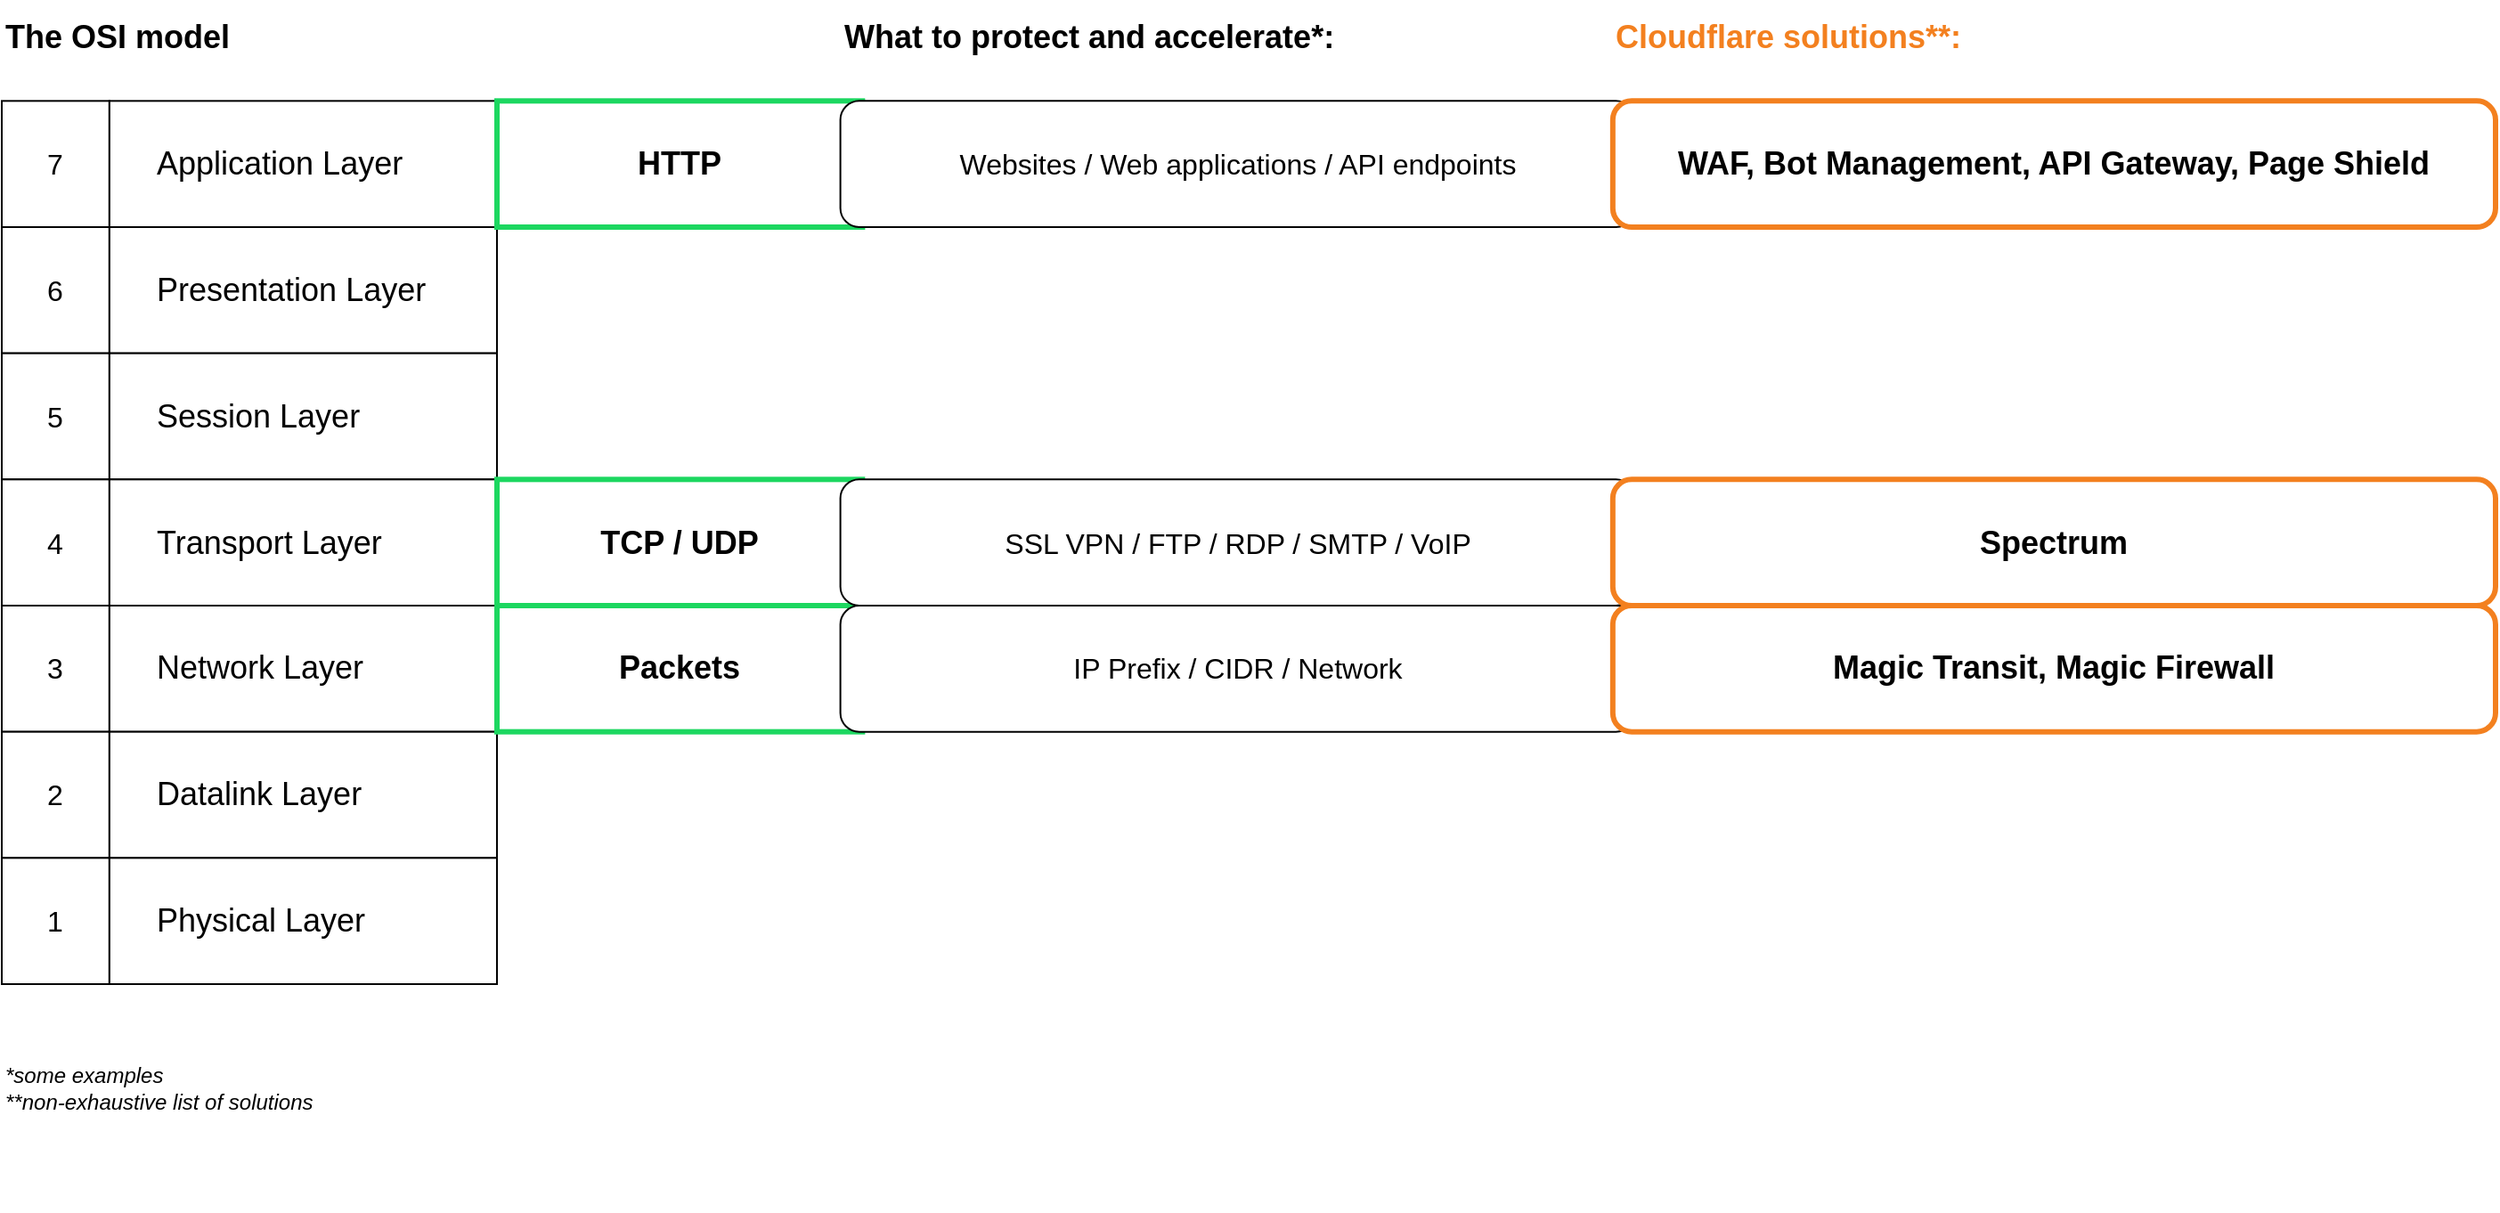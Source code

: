 <mxfile version="22.1.11" type="device">
  <diagram name="Page-1" id="z2uosBjwDsRnEWyhbzkw">
    <mxGraphModel dx="1643" dy="1116" grid="1" gridSize="10" guides="1" tooltips="1" connect="1" arrows="1" fold="1" page="1" pageScale="1" pageWidth="1654" pageHeight="1169" background="#FFFFFF" math="0" shadow="0">
      <root>
        <mxCell id="0" />
        <mxCell id="1" parent="0" />
        <mxCell id="170oF1ZMzqkDV3Dwospg-79" value="" style="group;fontSize=12;" vertex="1" connectable="0" parent="1">
          <mxGeometry x="80" y="120" width="1400" height="680" as="geometry" />
        </mxCell>
        <mxCell id="170oF1ZMzqkDV3Dwospg-33" value="" style="group" vertex="1" connectable="0" parent="170oF1ZMzqkDV3Dwospg-79">
          <mxGeometry width="495.575" height="552.5" as="geometry" />
        </mxCell>
        <mxCell id="170oF1ZMzqkDV3Dwospg-27" value="&lt;font style=&quot;font-size: 18px;&quot;&gt;The&amp;nbsp;OSI model&lt;/font&gt;" style="text;html=1;strokeColor=none;fillColor=none;align=left;verticalAlign=middle;whiteSpace=wrap;rounded=0;fontSize=16;fontStyle=1" vertex="1" parent="170oF1ZMzqkDV3Dwospg-33">
          <mxGeometry width="278.006" height="42.5" as="geometry" />
        </mxCell>
        <mxCell id="170oF1ZMzqkDV3Dwospg-32" value="" style="group" vertex="1" connectable="0" parent="170oF1ZMzqkDV3Dwospg-33">
          <mxGeometry y="56.667" width="495.575" height="495.833" as="geometry" />
        </mxCell>
        <mxCell id="170oF1ZMzqkDV3Dwospg-28" value="" style="group" vertex="1" connectable="0" parent="170oF1ZMzqkDV3Dwospg-32">
          <mxGeometry width="60.436" height="495.833" as="geometry" />
        </mxCell>
        <mxCell id="170oF1ZMzqkDV3Dwospg-2" value="7" style="rounded=0;whiteSpace=wrap;html=1;fontSize=16;" vertex="1" parent="170oF1ZMzqkDV3Dwospg-28">
          <mxGeometry width="60.436" height="70.833" as="geometry" />
        </mxCell>
        <mxCell id="170oF1ZMzqkDV3Dwospg-5" value="6" style="rounded=0;whiteSpace=wrap;html=1;fontSize=16;" vertex="1" parent="170oF1ZMzqkDV3Dwospg-28">
          <mxGeometry y="70.833" width="60.436" height="70.833" as="geometry" />
        </mxCell>
        <mxCell id="170oF1ZMzqkDV3Dwospg-7" value="5" style="rounded=0;whiteSpace=wrap;html=1;fontSize=16;" vertex="1" parent="170oF1ZMzqkDV3Dwospg-28">
          <mxGeometry y="141.667" width="60.436" height="70.833" as="geometry" />
        </mxCell>
        <mxCell id="170oF1ZMzqkDV3Dwospg-9" value="4" style="rounded=0;whiteSpace=wrap;html=1;fontSize=16;" vertex="1" parent="170oF1ZMzqkDV3Dwospg-28">
          <mxGeometry y="212.5" width="60.436" height="70.833" as="geometry" />
        </mxCell>
        <mxCell id="170oF1ZMzqkDV3Dwospg-11" value="3" style="rounded=0;whiteSpace=wrap;html=1;fontSize=16;" vertex="1" parent="170oF1ZMzqkDV3Dwospg-28">
          <mxGeometry y="283.333" width="60.436" height="70.833" as="geometry" />
        </mxCell>
        <mxCell id="170oF1ZMzqkDV3Dwospg-13" value="2" style="rounded=0;whiteSpace=wrap;html=1;fontSize=16;" vertex="1" parent="170oF1ZMzqkDV3Dwospg-28">
          <mxGeometry y="354.167" width="60.436" height="70.833" as="geometry" />
        </mxCell>
        <mxCell id="170oF1ZMzqkDV3Dwospg-16" value="1" style="rounded=0;whiteSpace=wrap;html=1;fontSize=16;" vertex="1" parent="170oF1ZMzqkDV3Dwospg-28">
          <mxGeometry y="425" width="60.436" height="70.833" as="geometry" />
        </mxCell>
        <mxCell id="170oF1ZMzqkDV3Dwospg-30" value="" style="group;fontSize=12;" vertex="1" connectable="0" parent="170oF1ZMzqkDV3Dwospg-32">
          <mxGeometry x="60.436" width="217.57" height="495.833" as="geometry" />
        </mxCell>
        <mxCell id="170oF1ZMzqkDV3Dwospg-3" value="Application Layer" style="rounded=0;whiteSpace=wrap;html=1;fontSize=18;align=left;spacingLeft=25;" vertex="1" parent="170oF1ZMzqkDV3Dwospg-30">
          <mxGeometry width="217.57" height="70.833" as="geometry" />
        </mxCell>
        <mxCell id="170oF1ZMzqkDV3Dwospg-4" value="Presentation Layer" style="rounded=0;whiteSpace=wrap;html=1;fontSize=18;align=left;spacingLeft=25;" vertex="1" parent="170oF1ZMzqkDV3Dwospg-30">
          <mxGeometry y="70.833" width="217.57" height="70.833" as="geometry" />
        </mxCell>
        <mxCell id="170oF1ZMzqkDV3Dwospg-6" value="Session Layer" style="rounded=0;whiteSpace=wrap;html=1;fontSize=18;align=left;spacingLeft=25;" vertex="1" parent="170oF1ZMzqkDV3Dwospg-30">
          <mxGeometry y="141.667" width="217.57" height="70.833" as="geometry" />
        </mxCell>
        <mxCell id="170oF1ZMzqkDV3Dwospg-8" value="Transport Layer" style="rounded=0;whiteSpace=wrap;html=1;fontSize=18;align=left;spacingLeft=25;" vertex="1" parent="170oF1ZMzqkDV3Dwospg-30">
          <mxGeometry y="212.5" width="217.57" height="70.833" as="geometry" />
        </mxCell>
        <mxCell id="170oF1ZMzqkDV3Dwospg-10" value="Network Layer" style="rounded=0;whiteSpace=wrap;html=1;fontSize=18;align=left;spacingLeft=25;" vertex="1" parent="170oF1ZMzqkDV3Dwospg-30">
          <mxGeometry y="283.333" width="217.57" height="70.833" as="geometry" />
        </mxCell>
        <mxCell id="170oF1ZMzqkDV3Dwospg-12" value="Datalink Layer" style="rounded=0;whiteSpace=wrap;html=1;fontSize=18;align=left;spacingLeft=25;" vertex="1" parent="170oF1ZMzqkDV3Dwospg-30">
          <mxGeometry y="354.167" width="217.57" height="70.833" as="geometry" />
        </mxCell>
        <mxCell id="170oF1ZMzqkDV3Dwospg-15" value="Physical Layer" style="rounded=0;whiteSpace=wrap;html=1;fontSize=18;align=left;spacingLeft=25;" vertex="1" parent="170oF1ZMzqkDV3Dwospg-30">
          <mxGeometry y="425" width="217.57" height="70.833" as="geometry" />
        </mxCell>
        <mxCell id="170oF1ZMzqkDV3Dwospg-31" value="" style="group" vertex="1" connectable="0" parent="170oF1ZMzqkDV3Dwospg-32">
          <mxGeometry x="278.005" width="205.181" height="354.167" as="geometry" />
        </mxCell>
        <mxCell id="170oF1ZMzqkDV3Dwospg-17" value="HTTP" style="rounded=0;whiteSpace=wrap;html=1;fontSize=18;align=center;spacingLeft=0;fontStyle=1;strokeColor=#1CD760;strokeWidth=3;" vertex="1" parent="170oF1ZMzqkDV3Dwospg-31">
          <mxGeometry width="205.181" height="70.833" as="geometry" />
        </mxCell>
        <mxCell id="170oF1ZMzqkDV3Dwospg-24" value="TCP / UDP" style="rounded=0;whiteSpace=wrap;html=1;fontSize=18;align=center;spacingLeft=0;fontStyle=1;strokeColor=#1CD760;strokeWidth=3;" vertex="1" parent="170oF1ZMzqkDV3Dwospg-31">
          <mxGeometry y="212.5" width="205.181" height="70.833" as="geometry" />
        </mxCell>
        <mxCell id="170oF1ZMzqkDV3Dwospg-25" value="Packets" style="rounded=0;whiteSpace=wrap;html=1;fontSize=18;align=center;spacingLeft=0;fontStyle=1;strokeColor=#1CD760;strokeWidth=3;" vertex="1" parent="170oF1ZMzqkDV3Dwospg-31">
          <mxGeometry y="283.333" width="205.181" height="70.833" as="geometry" />
        </mxCell>
        <mxCell id="170oF1ZMzqkDV3Dwospg-41" value="" style="group" vertex="1" connectable="0" parent="170oF1ZMzqkDV3Dwospg-79">
          <mxGeometry x="470.796" width="446.018" height="410.833" as="geometry" />
        </mxCell>
        <mxCell id="170oF1ZMzqkDV3Dwospg-22" value="What to protect and accelerate*:" style="text;html=1;strokeColor=none;fillColor=none;align=left;verticalAlign=middle;whiteSpace=wrap;rounded=0;fontSize=18;fontStyle=1" vertex="1" parent="170oF1ZMzqkDV3Dwospg-41">
          <mxGeometry width="446.018" height="42.5" as="geometry" />
        </mxCell>
        <mxCell id="170oF1ZMzqkDV3Dwospg-34" value="" style="group;fontSize=14;" vertex="1" connectable="0" parent="170oF1ZMzqkDV3Dwospg-41">
          <mxGeometry y="56.667" width="446.018" height="354.167" as="geometry" />
        </mxCell>
        <mxCell id="170oF1ZMzqkDV3Dwospg-20" value="Websites / Web applications / API endpoints" style="rounded=1;whiteSpace=wrap;html=1;fontSize=16;" vertex="1" parent="170oF1ZMzqkDV3Dwospg-34">
          <mxGeometry width="446.018" height="70.833" as="geometry" />
        </mxCell>
        <mxCell id="170oF1ZMzqkDV3Dwospg-23" value="SSL VPN / FTP / RDP / SMTP /&amp;nbsp;VoIP" style="rounded=1;whiteSpace=wrap;html=1;fontSize=16;" vertex="1" parent="170oF1ZMzqkDV3Dwospg-34">
          <mxGeometry y="212.5" width="446.018" height="70.833" as="geometry" />
        </mxCell>
        <mxCell id="170oF1ZMzqkDV3Dwospg-26" value="IP Prefix / CIDR / Network" style="rounded=1;whiteSpace=wrap;html=1;fontSize=16;" vertex="1" parent="170oF1ZMzqkDV3Dwospg-34">
          <mxGeometry y="283.333" width="446.018" height="70.833" as="geometry" />
        </mxCell>
        <mxCell id="170oF1ZMzqkDV3Dwospg-67" value="*some examples&lt;br style=&quot;font-size: 12px;&quot;&gt;**non-exhaustive list of solutions" style="text;html=1;strokeColor=none;fillColor=none;align=left;verticalAlign=middle;whiteSpace=wrap;rounded=0;fontSize=12;fontStyle=2" vertex="1" parent="170oF1ZMzqkDV3Dwospg-79">
          <mxGeometry y="590" width="408.85" height="42.5" as="geometry" />
        </mxCell>
        <mxCell id="170oF1ZMzqkDV3Dwospg-69" value="" style="group" vertex="1" connectable="0" parent="170oF1ZMzqkDV3Dwospg-79">
          <mxGeometry x="904.425" width="495.575" height="410.833" as="geometry" />
        </mxCell>
        <mxCell id="170oF1ZMzqkDV3Dwospg-35" value="&lt;font color=&quot;#f3801f&quot; style=&quot;font-size: 18px;&quot;&gt;Cloudflare solutions**:&lt;/font&gt;" style="text;html=1;strokeColor=none;fillColor=none;align=left;verticalAlign=middle;whiteSpace=wrap;rounded=0;fontSize=18;fontStyle=1" vertex="1" parent="170oF1ZMzqkDV3Dwospg-69">
          <mxGeometry width="495.575" height="42.5" as="geometry" />
        </mxCell>
        <mxCell id="170oF1ZMzqkDV3Dwospg-68" value="" style="group;strokeColor=none;fontSize=18;" vertex="1" connectable="0" parent="170oF1ZMzqkDV3Dwospg-69">
          <mxGeometry y="56.667" width="495.575" height="354.167" as="geometry" />
        </mxCell>
        <mxCell id="170oF1ZMzqkDV3Dwospg-40" value="WAF, Bot Management, API Gateway, Page Shield" style="rounded=1;whiteSpace=wrap;html=1;fontSize=18;fontStyle=1;strokeColor=#F3801F;strokeWidth=3;" vertex="1" parent="170oF1ZMzqkDV3Dwospg-68">
          <mxGeometry width="495.575" height="70.833" as="geometry" />
        </mxCell>
        <mxCell id="170oF1ZMzqkDV3Dwospg-42" value="Spectrum" style="rounded=1;whiteSpace=wrap;html=1;fontSize=18;fontStyle=1;strokeColor=#F3801F;strokeWidth=3;" vertex="1" parent="170oF1ZMzqkDV3Dwospg-68">
          <mxGeometry y="212.5" width="495.575" height="70.833" as="geometry" />
        </mxCell>
        <mxCell id="170oF1ZMzqkDV3Dwospg-43" value="Magic Transit, Magic Firewall" style="rounded=1;whiteSpace=wrap;html=1;fontSize=18;fontStyle=1;strokeColor=#F3801F;strokeWidth=3;" vertex="1" parent="170oF1ZMzqkDV3Dwospg-68">
          <mxGeometry y="283.333" width="495.575" height="70.833" as="geometry" />
        </mxCell>
      </root>
    </mxGraphModel>
  </diagram>
</mxfile>
